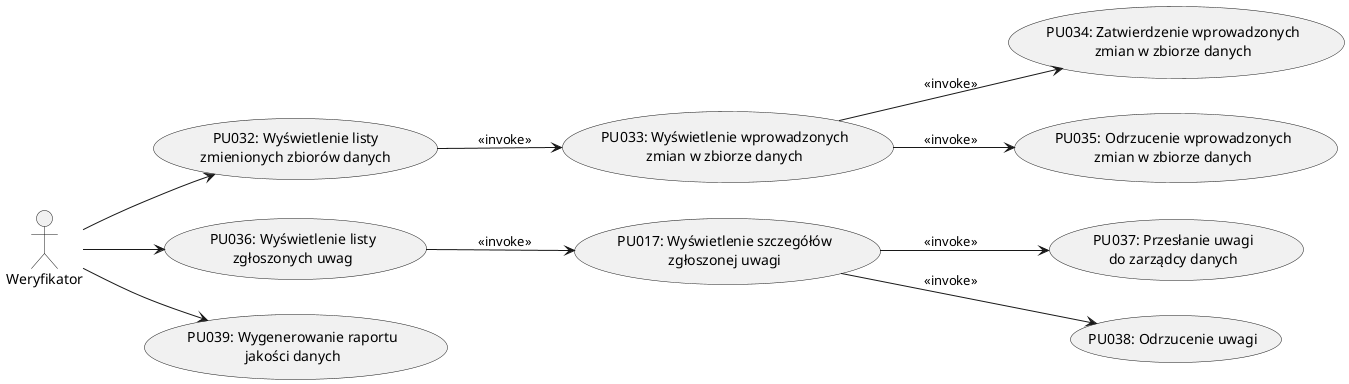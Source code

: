 @startuml Weryfikator
left to right direction

actor "Weryfikator" as Verifier

usecase "PU032: Wyświetlenie listy\nzmienionych zbiorów danych" as PU032
usecase "PU033: Wyświetlenie wprowadzonych\nzmian w zbiorze danych" as PU033
usecase "PU034: Zatwierdzenie wprowadzonych\nzmian w zbiorze danych" as PU034
usecase "PU035: Odrzucenie wprowadzonych\nzmian w zbiorze danych" as PU035

usecase "PU036: Wyświetlenie listy\nzgłoszonych uwag" as PU036
usecase "PU017: Wyświetlenie szczegółów\nzgłoszonej uwagi" as PU017
usecase "PU037: Przesłanie uwagi\ndo zarządcy danych" as PU037
usecase "PU038: Odrzucenie uwagi" as PU038

usecase "PU039: Wygenerowanie raportu\njakości danych" as PU039

Verifier --> PU032
Verifier --> PU036
Verifier --> PU039

PU032 --> PU033 : <<invoke>>
PU033 --> PU034 : <<invoke>>
PU033 --> PU035 : <<invoke>>

PU036 --> PU017 : <<invoke>>
PU017 --> PU037 : <<invoke>>
PU017 --> PU038 : <<invoke>>

@enduml